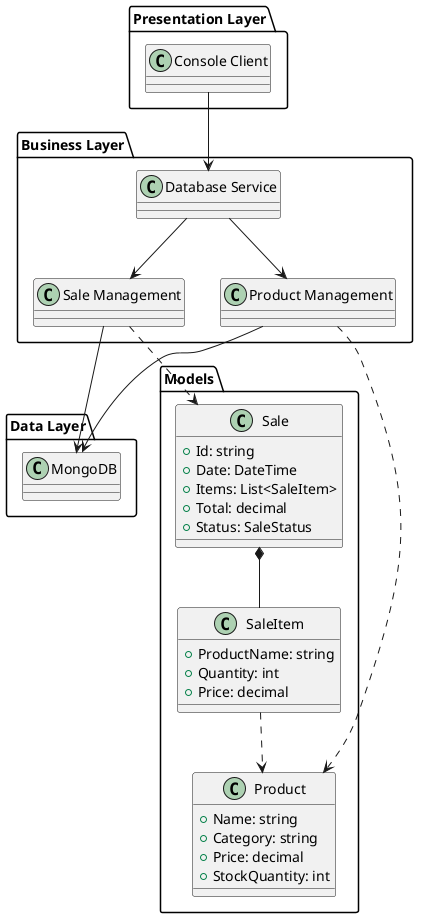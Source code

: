 @startuml Logical View

package "Presentation Layer" {
    class "Console Client"
}

package "Business Layer" {
    class "Database Service"
    class "Product Management"
    class "Sale Management"
}

package "Data Layer" {
    class "MongoDB"
}

package "Models" {
    class Product {
        +Name: string
        +Category: string
        +Price: decimal
        +StockQuantity: int
    }

    class Sale {
        +Id: string
        +Date: DateTime
        +Items: List<SaleItem>
        +Total: decimal
        +Status: SaleStatus
    }

    class SaleItem {
        +ProductName: string
        +Quantity: int
        +Price: decimal
    }
}

"Console Client" --> "Database Service"
"Database Service" --> "Product Management"
"Database Service" --> "Sale Management"
"Product Management" --> "MongoDB"
"Sale Management" --> "MongoDB"
"Product Management" ..> Product
"Sale Management" ..> Sale
Sale *-- SaleItem
SaleItem ..> Product

@enduml 
